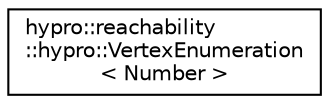 digraph "Graphical Class Hierarchy"
{
  edge [fontname="Helvetica",fontsize="10",labelfontname="Helvetica",labelfontsize="10"];
  node [fontname="Helvetica",fontsize="10",shape=record];
  rankdir="LR";
  Node1 [label="hypro::reachability\l::hypro::VertexEnumeration\l\< Number \>",height=0.2,width=0.4,color="black", fillcolor="white", style="filled",URL="$classhypro_1_1reachability_1_1hypro_1_1VertexEnumeration.html"];
}
